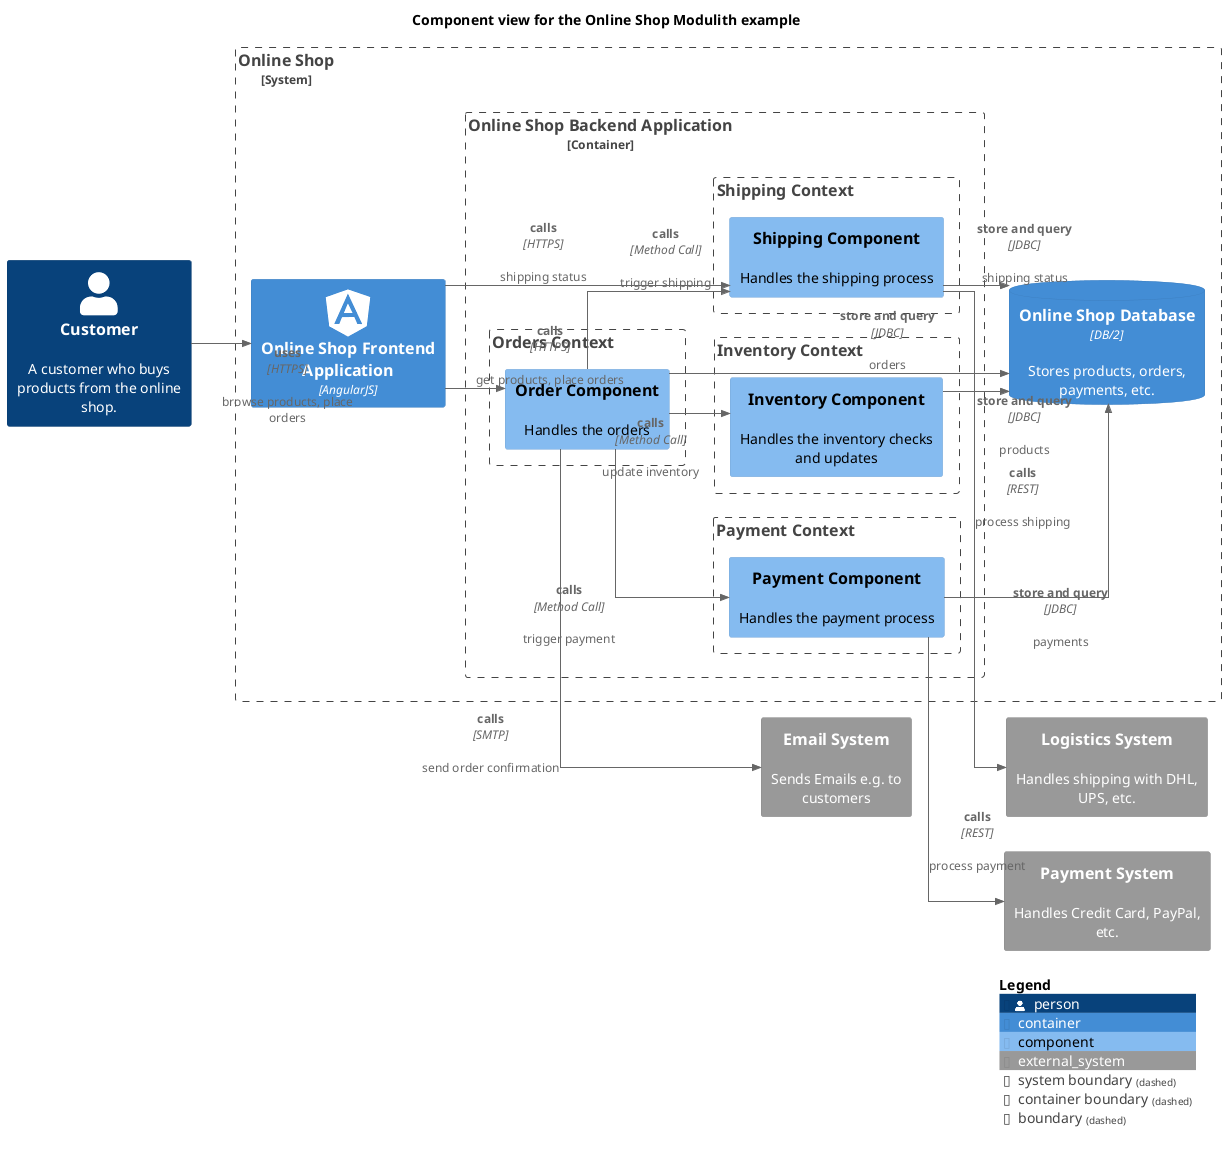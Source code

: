 @startuml component-view
!include <C4/C4_Component.puml>
!include <awslib14/AWSCommon>
!include <awslib14/AWSC4Integration>
!include <azure/AzureCommon>
!include <azure/AzureC4Integration>
!include <tupadr3/common>
!include <tupadr3/devicons2/angularjs>
!include <tupadr3/font-awesome-5/java>


LAYOUT_LEFT_RIGHT()
skinparam linetype ortho



title Component view for the Online Shop Modulith example
System_Ext(softwareDevelopment_architecture_example_modulith_emailSystem, "Email System", $descr="Sends Emails e.g. to customers")
Person(softwareDevelopment_architecture_example_modulith_customer, "Customer", $descr="A customer who buys products from the online shop.")
System_Boundary(softwareDevelopment_architecture_example_modulith_onlineShopSystem, "Online Shop") {
  Container(softwareDevelopment_architecture_example_modulith_onlineShopFrontend, "Online Shop Frontend Application", $techn="AngularJS", $sprite="angularjs")
  Container_Boundary(softwareDevelopment_architecture_example_modulith_onlineShopBackend, "Online Shop Backend Application") {
    Boundary(softwareDevelopment_architecture_example_modulith_inventory, "Inventory Context") {
      Component(softwareDevelopment_architecture_example_modulith_inventoryComponent, "Inventory Component", $descr="Handles the inventory checks and updates")
    }
    Boundary(softwareDevelopment_architecture_example_modulith_payment, "Payment Context") {
      Component(softwareDevelopment_architecture_example_modulith_paymentComponent, "Payment Component", $descr="Handles the payment process")
    }
    Boundary(softwareDevelopment_architecture_example_modulith_orders, "Orders Context") {
      Component(softwareDevelopment_architecture_example_modulith_orderComponent, "Order Component", $descr="Handles the orders")
    }
    Boundary(softwareDevelopment_architecture_example_modulith_shipping, "Shipping Context") {
      Component(softwareDevelopment_architecture_example_modulith_shippingComponent, "Shipping Component", $descr="Handles the shipping process")
    }
  }
  ContainerDb(softwareDevelopment_architecture_example_modulith_onlineShopDb, "Online Shop Database", $descr="Stores products, orders, payments, etc.", $techn="DB/2")
}
System_Ext(softwareDevelopment_architecture_example_modulith_logisticsSystem, "Logistics System", $descr="Handles shipping with DHL, UPS, etc.")
System_Ext(softwareDevelopment_architecture_example_modulith_paymentSystem, "Payment System", $descr="Handles Credit Card, PayPal, etc.")
Rel(softwareDevelopment_architecture_example_modulith_paymentComponent, softwareDevelopment_architecture_example_modulith_onlineShopDb, "store and query", $descr="payments", $techn="JDBC")
Rel(softwareDevelopment_architecture_example_modulith_onlineShopFrontend, softwareDevelopment_architecture_example_modulith_orderComponent, "calls", $descr="get products, place orders", $techn="HTTPS")
Rel(softwareDevelopment_architecture_example_modulith_orderComponent, softwareDevelopment_architecture_example_modulith_emailSystem, "calls", $descr="send order confirmation", $techn="SMTP")
Rel(softwareDevelopment_architecture_example_modulith_orderComponent, softwareDevelopment_architecture_example_modulith_onlineShopDb, "store and query", $descr="orders", $techn="JDBC")
Rel(softwareDevelopment_architecture_example_modulith_inventoryComponent, softwareDevelopment_architecture_example_modulith_onlineShopDb, "store and query", $descr="products", $techn="JDBC")
Rel(softwareDevelopment_architecture_example_modulith_onlineShopFrontend, softwareDevelopment_architecture_example_modulith_shippingComponent, "calls", $descr="shipping status", $techn="HTTPS")
Rel(softwareDevelopment_architecture_example_modulith_orderComponent, softwareDevelopment_architecture_example_modulith_inventoryComponent, "calls", $descr="update inventory", $techn="Method Call")
Rel(softwareDevelopment_architecture_example_modulith_orderComponent, softwareDevelopment_architecture_example_modulith_shippingComponent, "calls", $descr="trigger shipping", $techn="Method Call")
Rel(softwareDevelopment_architecture_example_modulith_customer, softwareDevelopment_architecture_example_modulith_onlineShopFrontend, "uses", $descr="browse products, place orders", $techn="HTTPS")
Rel(softwareDevelopment_architecture_example_modulith_orderComponent, softwareDevelopment_architecture_example_modulith_paymentComponent, "calls", $descr="trigger payment", $techn="Method Call")
Rel(softwareDevelopment_architecture_example_modulith_paymentComponent, softwareDevelopment_architecture_example_modulith_paymentSystem, "calls", $descr="process payment", $techn="REST")
Rel(softwareDevelopment_architecture_example_modulith_shippingComponent, softwareDevelopment_architecture_example_modulith_onlineShopDb, "store and query", $descr="shipping status", $techn="JDBC")
Rel(softwareDevelopment_architecture_example_modulith_shippingComponent, softwareDevelopment_architecture_example_modulith_logisticsSystem, "calls", $descr="process shipping", $techn="REST")
SHOW_LEGEND()
@enduml
